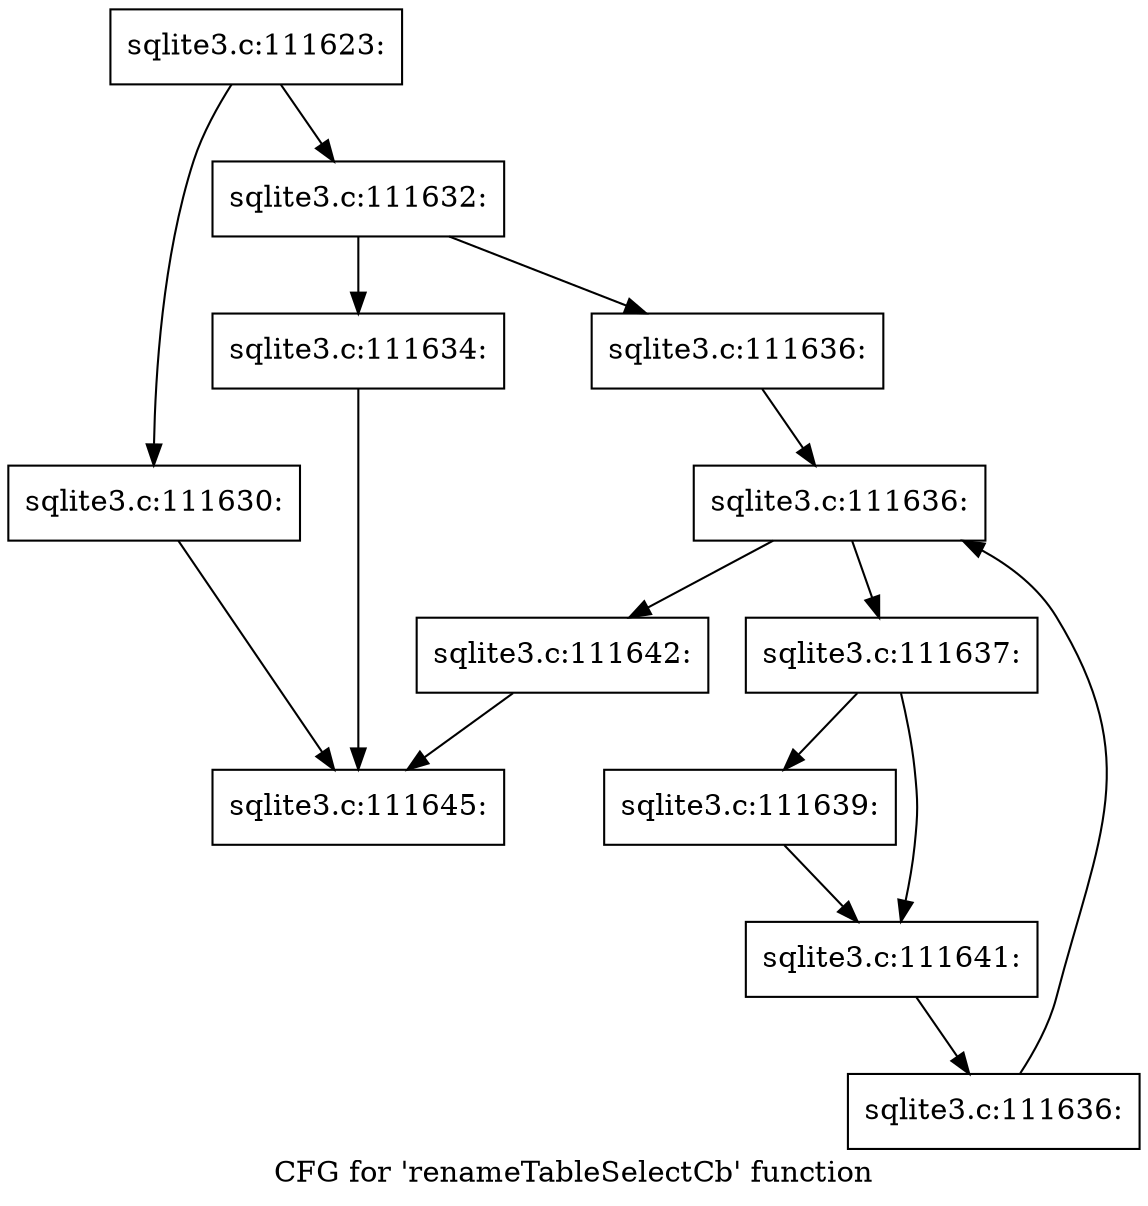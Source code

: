 digraph "CFG for 'renameTableSelectCb' function" {
	label="CFG for 'renameTableSelectCb' function";

	Node0x55c0fa68cb50 [shape=record,label="{sqlite3.c:111623:}"];
	Node0x55c0fa68cb50 -> Node0x55c0fa6a87e0;
	Node0x55c0fa68cb50 -> Node0x55c0fa6a8830;
	Node0x55c0fa6a87e0 [shape=record,label="{sqlite3.c:111630:}"];
	Node0x55c0fa6a87e0 -> Node0x55c0fa6a5090;
	Node0x55c0fa6a8830 [shape=record,label="{sqlite3.c:111632:}"];
	Node0x55c0fa6a8830 -> Node0x55c0fa6a9070;
	Node0x55c0fa6a8830 -> Node0x55c0fa6a90c0;
	Node0x55c0fa6a9070 [shape=record,label="{sqlite3.c:111634:}"];
	Node0x55c0fa6a9070 -> Node0x55c0fa6a5090;
	Node0x55c0fa6a90c0 [shape=record,label="{sqlite3.c:111636:}"];
	Node0x55c0fa6a90c0 -> Node0x55c0fa6a9730;
	Node0x55c0fa6a9730 [shape=record,label="{sqlite3.c:111636:}"];
	Node0x55c0fa6a9730 -> Node0x55c0fa6a9950;
	Node0x55c0fa6a9730 -> Node0x55c0fa6a9580;
	Node0x55c0fa6a9950 [shape=record,label="{sqlite3.c:111637:}"];
	Node0x55c0fa6a9950 -> Node0x55c0fa6aa5d0;
	Node0x55c0fa6a9950 -> Node0x55c0fa6aa620;
	Node0x55c0fa6aa5d0 [shape=record,label="{sqlite3.c:111639:}"];
	Node0x55c0fa6aa5d0 -> Node0x55c0fa6aa620;
	Node0x55c0fa6aa620 [shape=record,label="{sqlite3.c:111641:}"];
	Node0x55c0fa6aa620 -> Node0x55c0fa6a98c0;
	Node0x55c0fa6a98c0 [shape=record,label="{sqlite3.c:111636:}"];
	Node0x55c0fa6a98c0 -> Node0x55c0fa6a9730;
	Node0x55c0fa6a9580 [shape=record,label="{sqlite3.c:111642:}"];
	Node0x55c0fa6a9580 -> Node0x55c0fa6a5090;
	Node0x55c0fa6a5090 [shape=record,label="{sqlite3.c:111645:}"];
}
